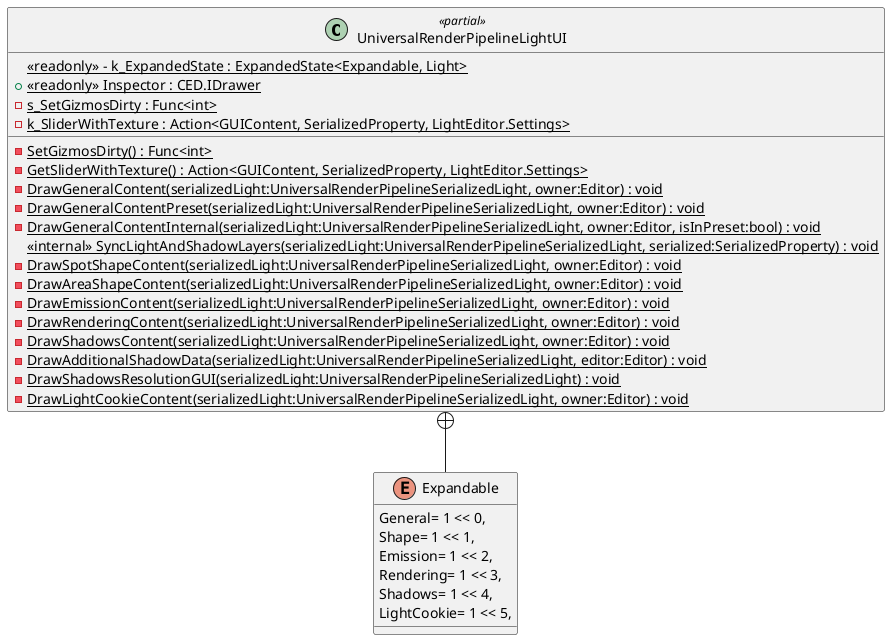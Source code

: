 @startuml
class UniversalRenderPipelineLightUI <<partial>> {
    {static} <<readonly>> - k_ExpandedState : ExpandedState<Expandable, Light>
    + {static} <<readonly>> Inspector : CED.IDrawer
    {static} - s_SetGizmosDirty : Func<int>
    {static} - SetGizmosDirty() : Func<int>
    {static} - k_SliderWithTexture : Action<GUIContent, SerializedProperty, LightEditor.Settings>
    {static} - GetSliderWithTexture() : Action<GUIContent, SerializedProperty, LightEditor.Settings>
    {static} - DrawGeneralContent(serializedLight:UniversalRenderPipelineSerializedLight, owner:Editor) : void
    {static} - DrawGeneralContentPreset(serializedLight:UniversalRenderPipelineSerializedLight, owner:Editor) : void
    {static} - DrawGeneralContentInternal(serializedLight:UniversalRenderPipelineSerializedLight, owner:Editor, isInPreset:bool) : void
    <<internal>> {static} SyncLightAndShadowLayers(serializedLight:UniversalRenderPipelineSerializedLight, serialized:SerializedProperty) : void
    {static} - DrawSpotShapeContent(serializedLight:UniversalRenderPipelineSerializedLight, owner:Editor) : void
    {static} - DrawAreaShapeContent(serializedLight:UniversalRenderPipelineSerializedLight, owner:Editor) : void
    {static} - DrawEmissionContent(serializedLight:UniversalRenderPipelineSerializedLight, owner:Editor) : void
    {static} - DrawRenderingContent(serializedLight:UniversalRenderPipelineSerializedLight, owner:Editor) : void
    {static} - DrawShadowsContent(serializedLight:UniversalRenderPipelineSerializedLight, owner:Editor) : void
    {static} - DrawAdditionalShadowData(serializedLight:UniversalRenderPipelineSerializedLight, editor:Editor) : void
    {static} - DrawShadowsResolutionGUI(serializedLight:UniversalRenderPipelineSerializedLight) : void
    {static} - DrawLightCookieContent(serializedLight:UniversalRenderPipelineSerializedLight, owner:Editor) : void
}
enum Expandable {
    General= 1 << 0,
    Shape= 1 << 1,
    Emission= 1 << 2,
    Rendering= 1 << 3,
    Shadows= 1 << 4,
    LightCookie= 1 << 5,
}
UniversalRenderPipelineLightUI +-- Expandable
@enduml
